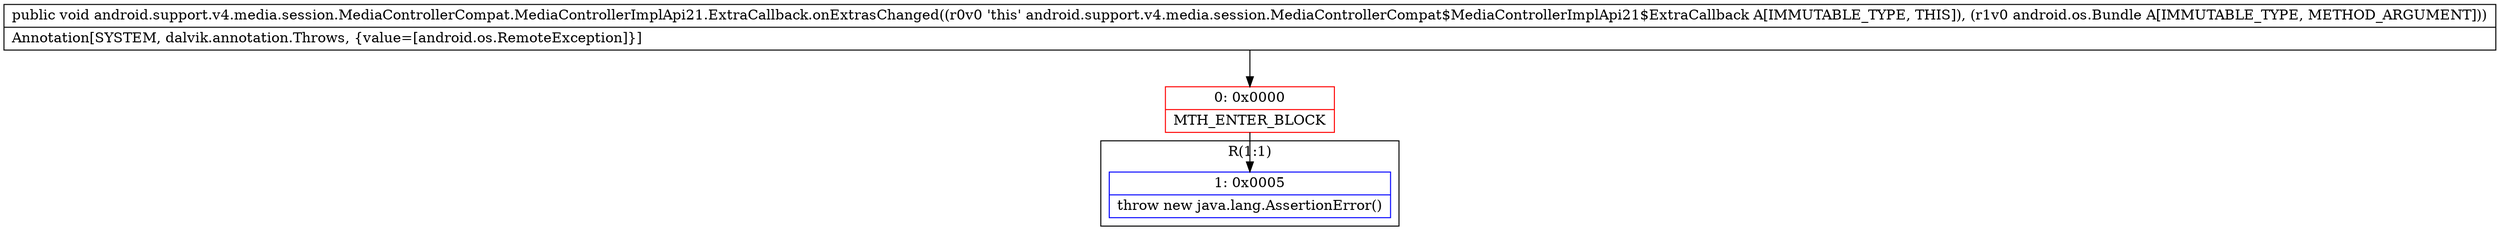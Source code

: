 digraph "CFG forandroid.support.v4.media.session.MediaControllerCompat.MediaControllerImplApi21.ExtraCallback.onExtrasChanged(Landroid\/os\/Bundle;)V" {
subgraph cluster_Region_1462781829 {
label = "R(1:1)";
node [shape=record,color=blue];
Node_1 [shape=record,label="{1\:\ 0x0005|throw new java.lang.AssertionError()\l}"];
}
Node_0 [shape=record,color=red,label="{0\:\ 0x0000|MTH_ENTER_BLOCK\l}"];
MethodNode[shape=record,label="{public void android.support.v4.media.session.MediaControllerCompat.MediaControllerImplApi21.ExtraCallback.onExtrasChanged((r0v0 'this' android.support.v4.media.session.MediaControllerCompat$MediaControllerImplApi21$ExtraCallback A[IMMUTABLE_TYPE, THIS]), (r1v0 android.os.Bundle A[IMMUTABLE_TYPE, METHOD_ARGUMENT]))  | Annotation[SYSTEM, dalvik.annotation.Throws, \{value=[android.os.RemoteException]\}]\l}"];
MethodNode -> Node_0;
Node_0 -> Node_1;
}

